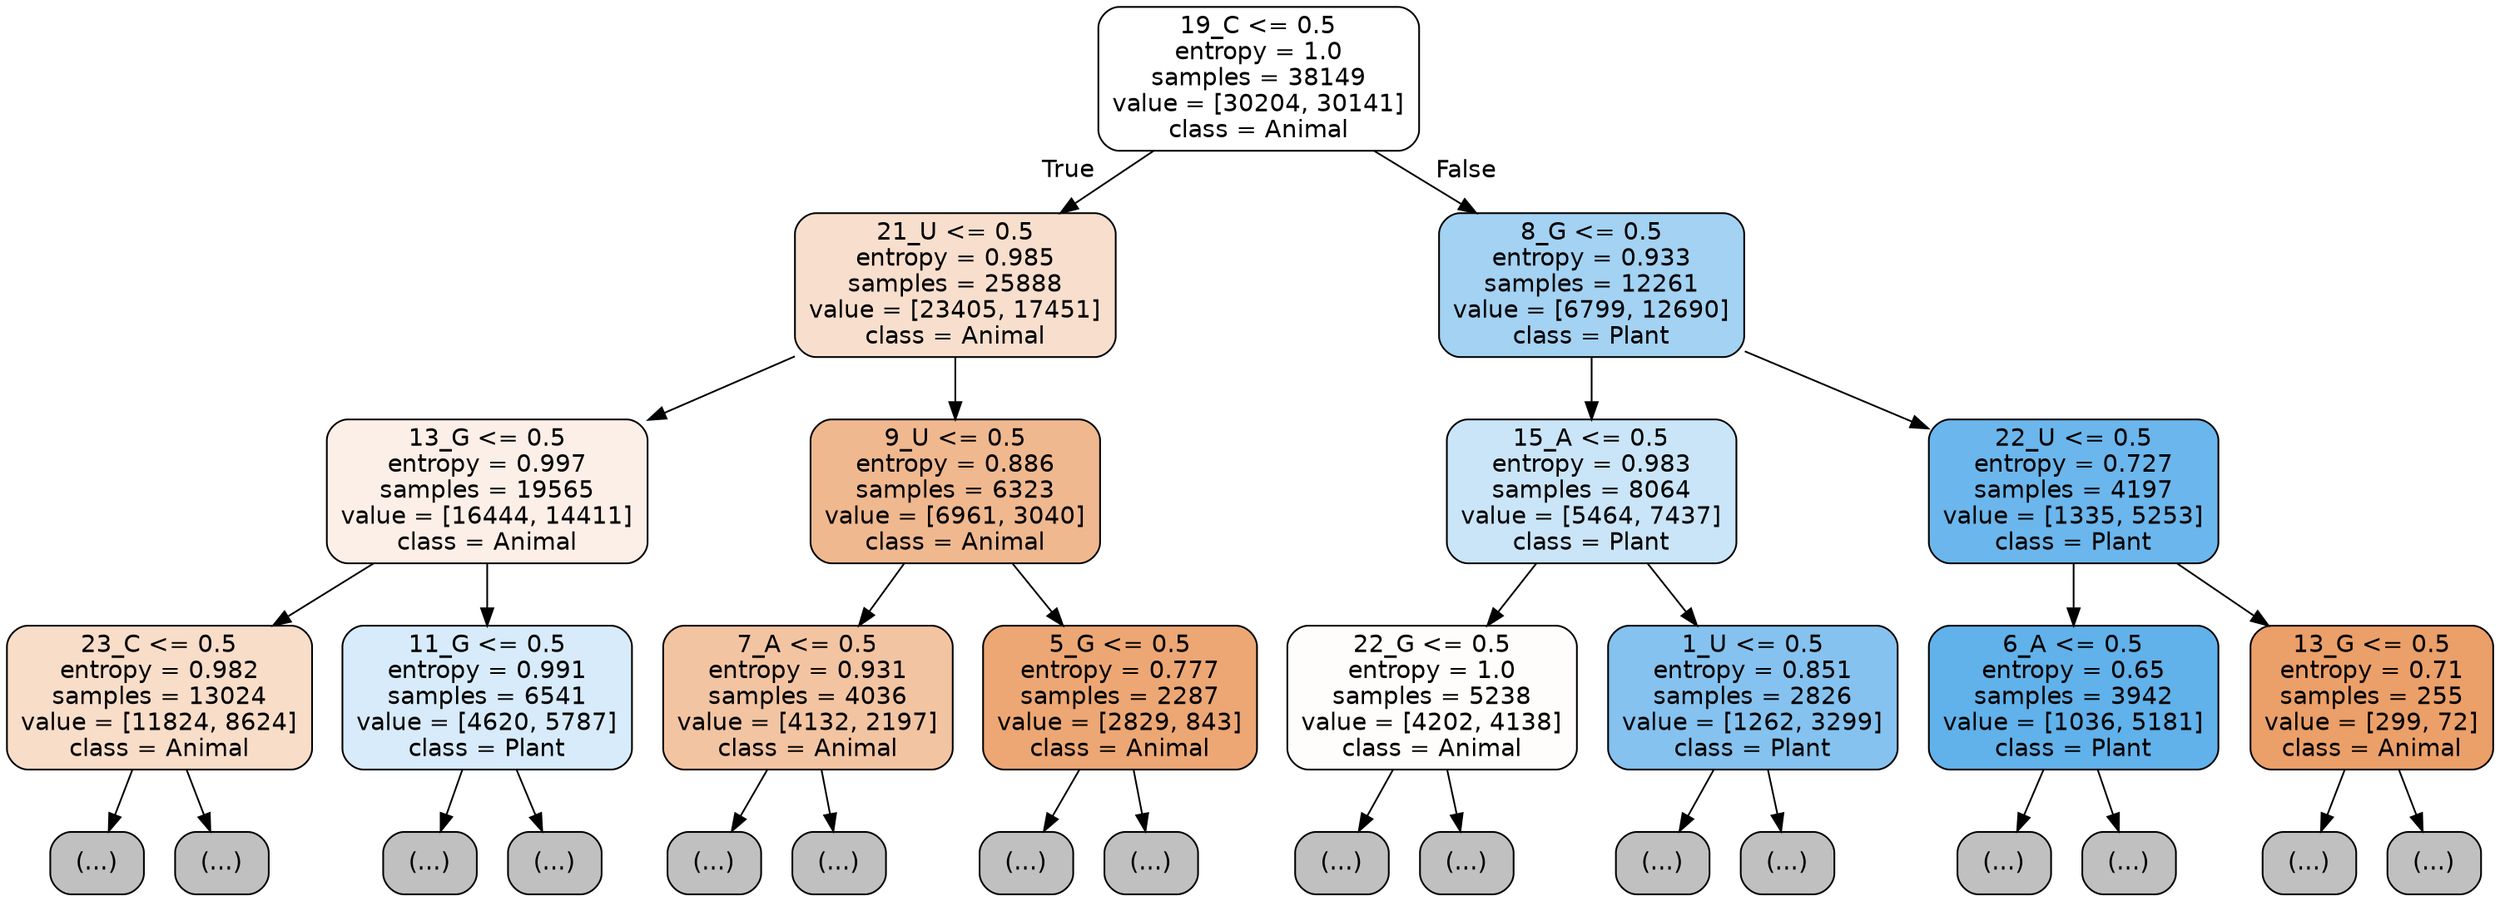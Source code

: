 digraph Tree {
node [shape=box, style="filled, rounded", color="black", fontname="helvetica"] ;
edge [fontname="helvetica"] ;
0 [label="19_C <= 0.5\nentropy = 1.0\nsamples = 38149\nvalue = [30204, 30141]\nclass = Animal", fillcolor="#ffffff"] ;
1 [label="21_U <= 0.5\nentropy = 0.985\nsamples = 25888\nvalue = [23405, 17451]\nclass = Animal", fillcolor="#f8dfcd"] ;
0 -> 1 [labeldistance=2.5, labelangle=45, headlabel="True"] ;
2 [label="13_G <= 0.5\nentropy = 0.997\nsamples = 19565\nvalue = [16444, 14411]\nclass = Animal", fillcolor="#fcefe7"] ;
1 -> 2 ;
3 [label="23_C <= 0.5\nentropy = 0.982\nsamples = 13024\nvalue = [11824, 8624]\nclass = Animal", fillcolor="#f8ddc9"] ;
2 -> 3 ;
4 [label="(...)", fillcolor="#C0C0C0"] ;
3 -> 4 ;
6927 [label="(...)", fillcolor="#C0C0C0"] ;
3 -> 6927 ;
7178 [label="11_G <= 0.5\nentropy = 0.991\nsamples = 6541\nvalue = [4620, 5787]\nclass = Plant", fillcolor="#d7ebfa"] ;
2 -> 7178 ;
7179 [label="(...)", fillcolor="#C0C0C0"] ;
7178 -> 7179 ;
9298 [label="(...)", fillcolor="#C0C0C0"] ;
7178 -> 9298 ;
10097 [label="9_U <= 0.5\nentropy = 0.886\nsamples = 6323\nvalue = [6961, 3040]\nclass = Animal", fillcolor="#f0b88f"] ;
1 -> 10097 ;
10098 [label="7_A <= 0.5\nentropy = 0.931\nsamples = 4036\nvalue = [4132, 2197]\nclass = Animal", fillcolor="#f3c4a2"] ;
10097 -> 10098 ;
10099 [label="(...)", fillcolor="#C0C0C0"] ;
10098 -> 10099 ;
11524 [label="(...)", fillcolor="#C0C0C0"] ;
10098 -> 11524 ;
12111 [label="5_G <= 0.5\nentropy = 0.777\nsamples = 2287\nvalue = [2829, 843]\nclass = Animal", fillcolor="#eda774"] ;
10097 -> 12111 ;
12112 [label="(...)", fillcolor="#C0C0C0"] ;
12111 -> 12112 ;
12729 [label="(...)", fillcolor="#C0C0C0"] ;
12111 -> 12729 ;
12940 [label="8_G <= 0.5\nentropy = 0.933\nsamples = 12261\nvalue = [6799, 12690]\nclass = Plant", fillcolor="#a3d2f3"] ;
0 -> 12940 [labeldistance=2.5, labelangle=-45, headlabel="False"] ;
12941 [label="15_A <= 0.5\nentropy = 0.983\nsamples = 8064\nvalue = [5464, 7437]\nclass = Plant", fillcolor="#cae5f8"] ;
12940 -> 12941 ;
12942 [label="22_G <= 0.5\nentropy = 1.0\nsamples = 5238\nvalue = [4202, 4138]\nclass = Animal", fillcolor="#fffdfc"] ;
12941 -> 12942 ;
12943 [label="(...)", fillcolor="#C0C0C0"] ;
12942 -> 12943 ;
15004 [label="(...)", fillcolor="#C0C0C0"] ;
12942 -> 15004 ;
15257 [label="1_U <= 0.5\nentropy = 0.851\nsamples = 2826\nvalue = [1262, 3299]\nclass = Plant", fillcolor="#85c2ef"] ;
12941 -> 15257 ;
15258 [label="(...)", fillcolor="#C0C0C0"] ;
15257 -> 15258 ;
15681 [label="(...)", fillcolor="#C0C0C0"] ;
15257 -> 15681 ;
16044 [label="22_U <= 0.5\nentropy = 0.727\nsamples = 4197\nvalue = [1335, 5253]\nclass = Plant", fillcolor="#6bb6ec"] ;
12940 -> 16044 ;
16045 [label="6_A <= 0.5\nentropy = 0.65\nsamples = 3942\nvalue = [1036, 5181]\nclass = Plant", fillcolor="#61b1ea"] ;
16044 -> 16045 ;
16046 [label="(...)", fillcolor="#C0C0C0"] ;
16045 -> 16046 ;
16735 [label="(...)", fillcolor="#C0C0C0"] ;
16045 -> 16735 ;
16928 [label="13_G <= 0.5\nentropy = 0.71\nsamples = 255\nvalue = [299, 72]\nclass = Animal", fillcolor="#eb9f69"] ;
16044 -> 16928 ;
16929 [label="(...)", fillcolor="#C0C0C0"] ;
16928 -> 16929 ;
17000 [label="(...)", fillcolor="#C0C0C0"] ;
16928 -> 17000 ;
}